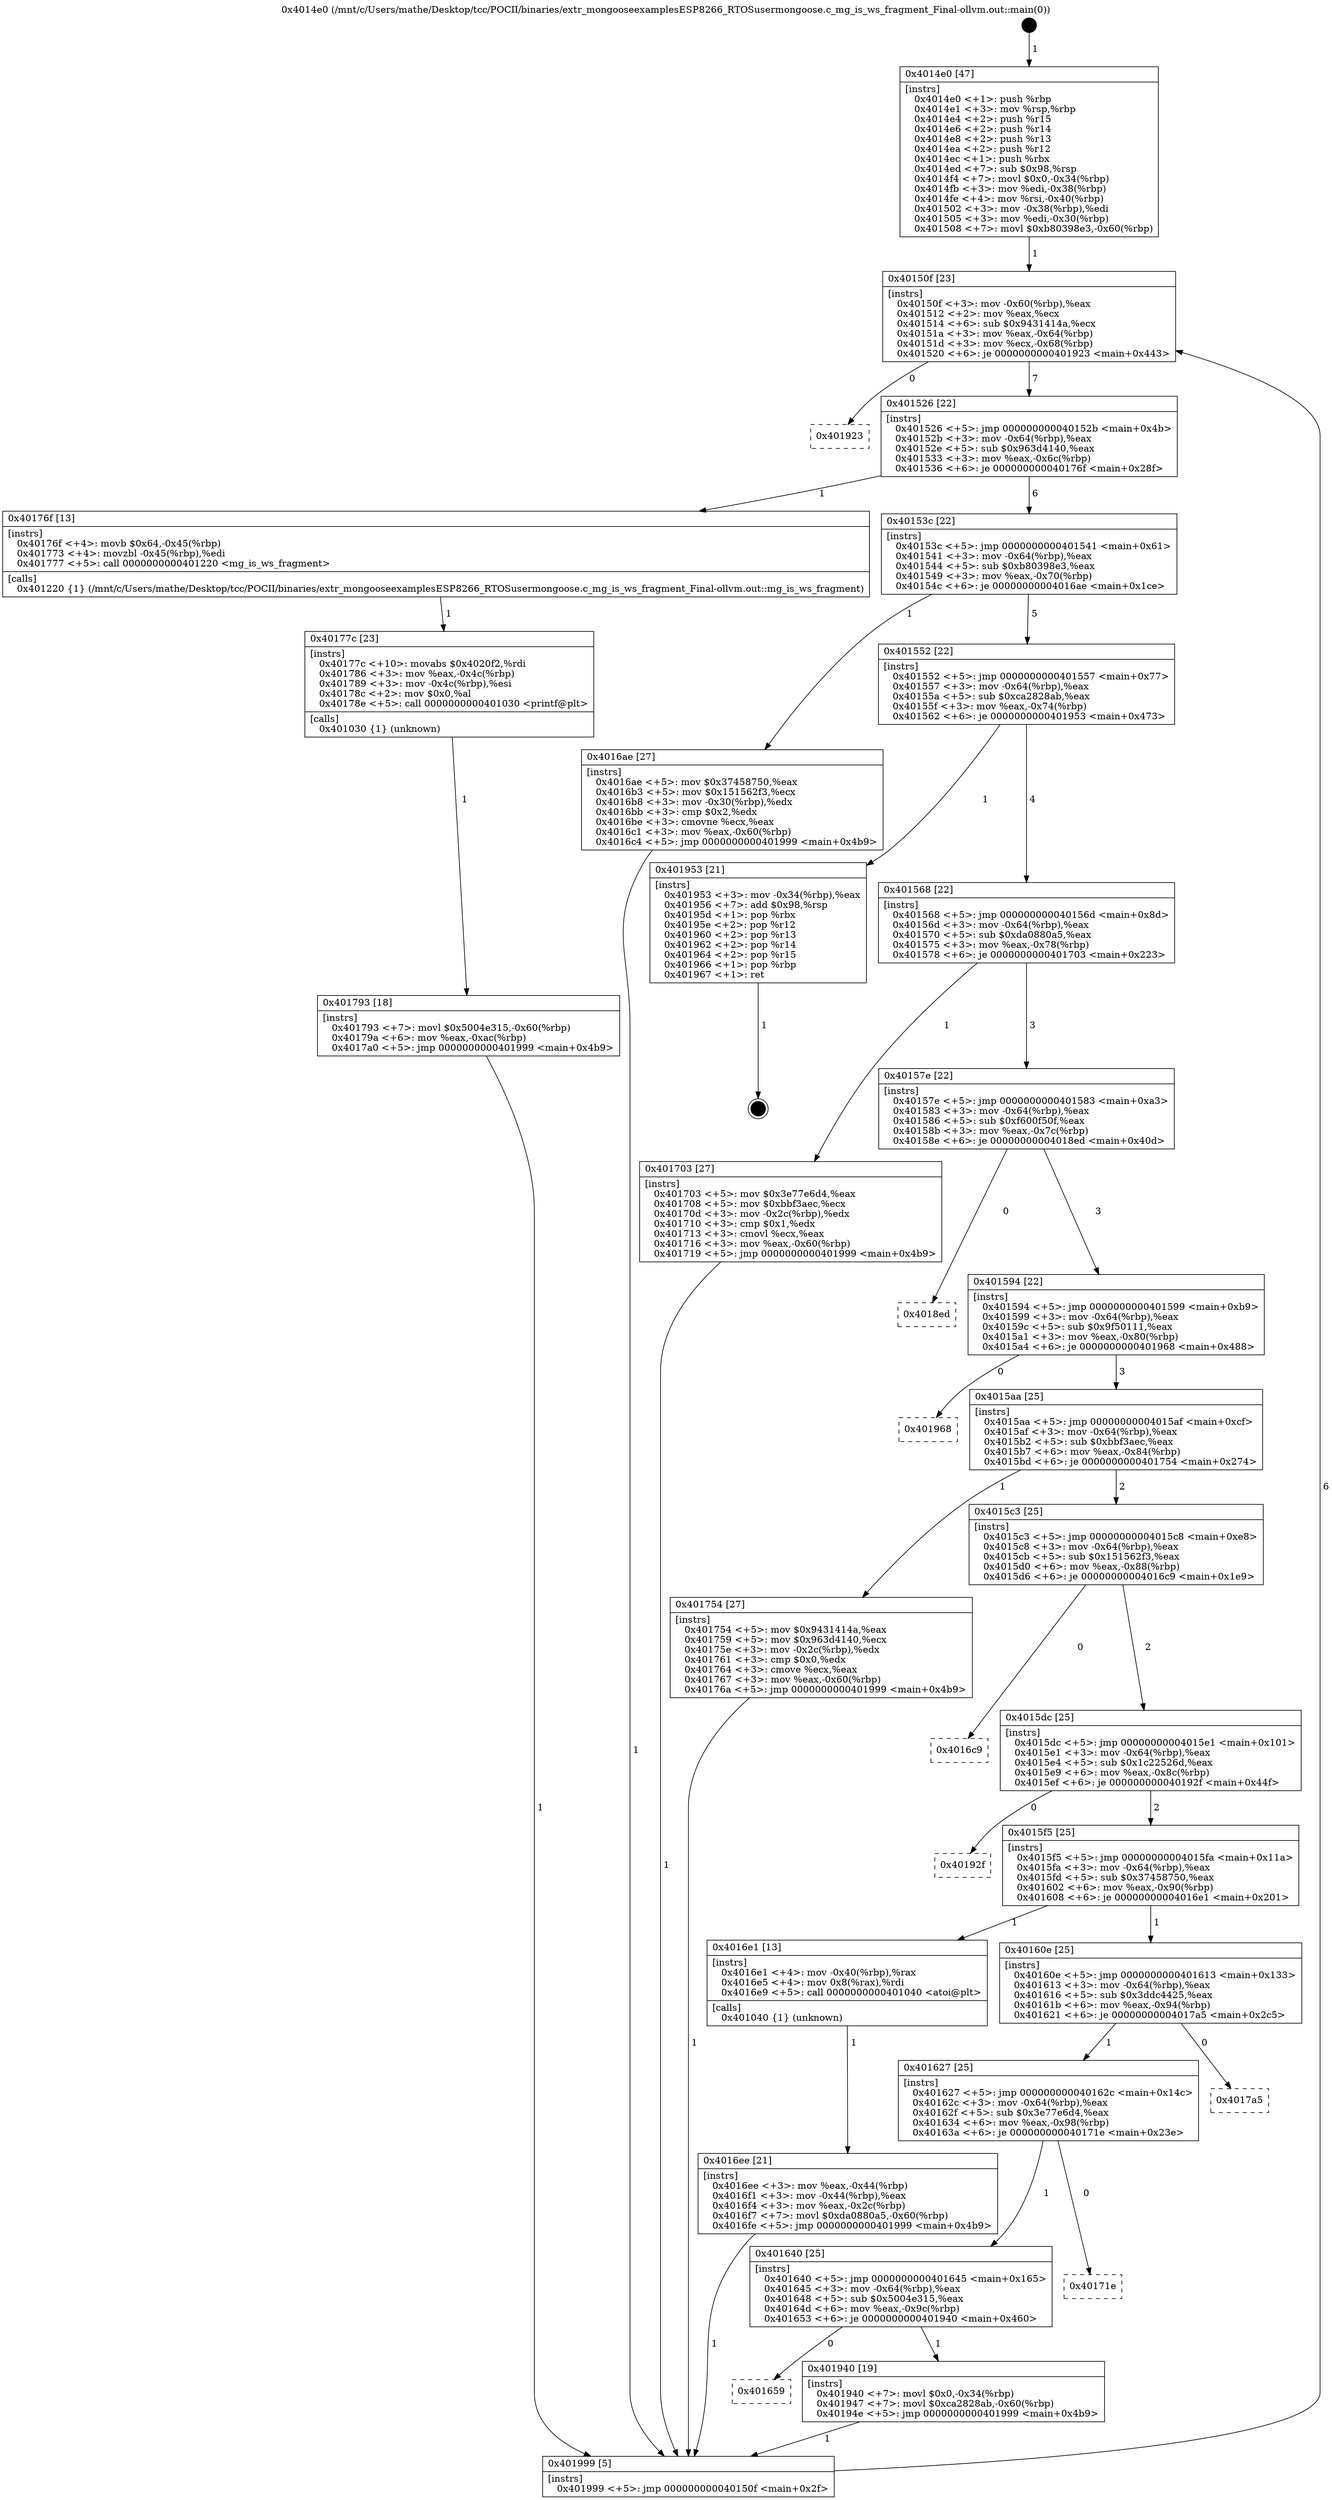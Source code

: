 digraph "0x4014e0" {
  label = "0x4014e0 (/mnt/c/Users/mathe/Desktop/tcc/POCII/binaries/extr_mongooseexamplesESP8266_RTOSusermongoose.c_mg_is_ws_fragment_Final-ollvm.out::main(0))"
  labelloc = "t"
  node[shape=record]

  Entry [label="",width=0.3,height=0.3,shape=circle,fillcolor=black,style=filled]
  "0x40150f" [label="{
     0x40150f [23]\l
     | [instrs]\l
     &nbsp;&nbsp;0x40150f \<+3\>: mov -0x60(%rbp),%eax\l
     &nbsp;&nbsp;0x401512 \<+2\>: mov %eax,%ecx\l
     &nbsp;&nbsp;0x401514 \<+6\>: sub $0x9431414a,%ecx\l
     &nbsp;&nbsp;0x40151a \<+3\>: mov %eax,-0x64(%rbp)\l
     &nbsp;&nbsp;0x40151d \<+3\>: mov %ecx,-0x68(%rbp)\l
     &nbsp;&nbsp;0x401520 \<+6\>: je 0000000000401923 \<main+0x443\>\l
  }"]
  "0x401923" [label="{
     0x401923\l
  }", style=dashed]
  "0x401526" [label="{
     0x401526 [22]\l
     | [instrs]\l
     &nbsp;&nbsp;0x401526 \<+5\>: jmp 000000000040152b \<main+0x4b\>\l
     &nbsp;&nbsp;0x40152b \<+3\>: mov -0x64(%rbp),%eax\l
     &nbsp;&nbsp;0x40152e \<+5\>: sub $0x963d4140,%eax\l
     &nbsp;&nbsp;0x401533 \<+3\>: mov %eax,-0x6c(%rbp)\l
     &nbsp;&nbsp;0x401536 \<+6\>: je 000000000040176f \<main+0x28f\>\l
  }"]
  Exit [label="",width=0.3,height=0.3,shape=circle,fillcolor=black,style=filled,peripheries=2]
  "0x40176f" [label="{
     0x40176f [13]\l
     | [instrs]\l
     &nbsp;&nbsp;0x40176f \<+4\>: movb $0x64,-0x45(%rbp)\l
     &nbsp;&nbsp;0x401773 \<+4\>: movzbl -0x45(%rbp),%edi\l
     &nbsp;&nbsp;0x401777 \<+5\>: call 0000000000401220 \<mg_is_ws_fragment\>\l
     | [calls]\l
     &nbsp;&nbsp;0x401220 \{1\} (/mnt/c/Users/mathe/Desktop/tcc/POCII/binaries/extr_mongooseexamplesESP8266_RTOSusermongoose.c_mg_is_ws_fragment_Final-ollvm.out::mg_is_ws_fragment)\l
  }"]
  "0x40153c" [label="{
     0x40153c [22]\l
     | [instrs]\l
     &nbsp;&nbsp;0x40153c \<+5\>: jmp 0000000000401541 \<main+0x61\>\l
     &nbsp;&nbsp;0x401541 \<+3\>: mov -0x64(%rbp),%eax\l
     &nbsp;&nbsp;0x401544 \<+5\>: sub $0xb80398e3,%eax\l
     &nbsp;&nbsp;0x401549 \<+3\>: mov %eax,-0x70(%rbp)\l
     &nbsp;&nbsp;0x40154c \<+6\>: je 00000000004016ae \<main+0x1ce\>\l
  }"]
  "0x401659" [label="{
     0x401659\l
  }", style=dashed]
  "0x4016ae" [label="{
     0x4016ae [27]\l
     | [instrs]\l
     &nbsp;&nbsp;0x4016ae \<+5\>: mov $0x37458750,%eax\l
     &nbsp;&nbsp;0x4016b3 \<+5\>: mov $0x151562f3,%ecx\l
     &nbsp;&nbsp;0x4016b8 \<+3\>: mov -0x30(%rbp),%edx\l
     &nbsp;&nbsp;0x4016bb \<+3\>: cmp $0x2,%edx\l
     &nbsp;&nbsp;0x4016be \<+3\>: cmovne %ecx,%eax\l
     &nbsp;&nbsp;0x4016c1 \<+3\>: mov %eax,-0x60(%rbp)\l
     &nbsp;&nbsp;0x4016c4 \<+5\>: jmp 0000000000401999 \<main+0x4b9\>\l
  }"]
  "0x401552" [label="{
     0x401552 [22]\l
     | [instrs]\l
     &nbsp;&nbsp;0x401552 \<+5\>: jmp 0000000000401557 \<main+0x77\>\l
     &nbsp;&nbsp;0x401557 \<+3\>: mov -0x64(%rbp),%eax\l
     &nbsp;&nbsp;0x40155a \<+5\>: sub $0xca2828ab,%eax\l
     &nbsp;&nbsp;0x40155f \<+3\>: mov %eax,-0x74(%rbp)\l
     &nbsp;&nbsp;0x401562 \<+6\>: je 0000000000401953 \<main+0x473\>\l
  }"]
  "0x401999" [label="{
     0x401999 [5]\l
     | [instrs]\l
     &nbsp;&nbsp;0x401999 \<+5\>: jmp 000000000040150f \<main+0x2f\>\l
  }"]
  "0x4014e0" [label="{
     0x4014e0 [47]\l
     | [instrs]\l
     &nbsp;&nbsp;0x4014e0 \<+1\>: push %rbp\l
     &nbsp;&nbsp;0x4014e1 \<+3\>: mov %rsp,%rbp\l
     &nbsp;&nbsp;0x4014e4 \<+2\>: push %r15\l
     &nbsp;&nbsp;0x4014e6 \<+2\>: push %r14\l
     &nbsp;&nbsp;0x4014e8 \<+2\>: push %r13\l
     &nbsp;&nbsp;0x4014ea \<+2\>: push %r12\l
     &nbsp;&nbsp;0x4014ec \<+1\>: push %rbx\l
     &nbsp;&nbsp;0x4014ed \<+7\>: sub $0x98,%rsp\l
     &nbsp;&nbsp;0x4014f4 \<+7\>: movl $0x0,-0x34(%rbp)\l
     &nbsp;&nbsp;0x4014fb \<+3\>: mov %edi,-0x38(%rbp)\l
     &nbsp;&nbsp;0x4014fe \<+4\>: mov %rsi,-0x40(%rbp)\l
     &nbsp;&nbsp;0x401502 \<+3\>: mov -0x38(%rbp),%edi\l
     &nbsp;&nbsp;0x401505 \<+3\>: mov %edi,-0x30(%rbp)\l
     &nbsp;&nbsp;0x401508 \<+7\>: movl $0xb80398e3,-0x60(%rbp)\l
  }"]
  "0x401940" [label="{
     0x401940 [19]\l
     | [instrs]\l
     &nbsp;&nbsp;0x401940 \<+7\>: movl $0x0,-0x34(%rbp)\l
     &nbsp;&nbsp;0x401947 \<+7\>: movl $0xca2828ab,-0x60(%rbp)\l
     &nbsp;&nbsp;0x40194e \<+5\>: jmp 0000000000401999 \<main+0x4b9\>\l
  }"]
  "0x401953" [label="{
     0x401953 [21]\l
     | [instrs]\l
     &nbsp;&nbsp;0x401953 \<+3\>: mov -0x34(%rbp),%eax\l
     &nbsp;&nbsp;0x401956 \<+7\>: add $0x98,%rsp\l
     &nbsp;&nbsp;0x40195d \<+1\>: pop %rbx\l
     &nbsp;&nbsp;0x40195e \<+2\>: pop %r12\l
     &nbsp;&nbsp;0x401960 \<+2\>: pop %r13\l
     &nbsp;&nbsp;0x401962 \<+2\>: pop %r14\l
     &nbsp;&nbsp;0x401964 \<+2\>: pop %r15\l
     &nbsp;&nbsp;0x401966 \<+1\>: pop %rbp\l
     &nbsp;&nbsp;0x401967 \<+1\>: ret\l
  }"]
  "0x401568" [label="{
     0x401568 [22]\l
     | [instrs]\l
     &nbsp;&nbsp;0x401568 \<+5\>: jmp 000000000040156d \<main+0x8d\>\l
     &nbsp;&nbsp;0x40156d \<+3\>: mov -0x64(%rbp),%eax\l
     &nbsp;&nbsp;0x401570 \<+5\>: sub $0xda0880a5,%eax\l
     &nbsp;&nbsp;0x401575 \<+3\>: mov %eax,-0x78(%rbp)\l
     &nbsp;&nbsp;0x401578 \<+6\>: je 0000000000401703 \<main+0x223\>\l
  }"]
  "0x401640" [label="{
     0x401640 [25]\l
     | [instrs]\l
     &nbsp;&nbsp;0x401640 \<+5\>: jmp 0000000000401645 \<main+0x165\>\l
     &nbsp;&nbsp;0x401645 \<+3\>: mov -0x64(%rbp),%eax\l
     &nbsp;&nbsp;0x401648 \<+5\>: sub $0x5004e315,%eax\l
     &nbsp;&nbsp;0x40164d \<+6\>: mov %eax,-0x9c(%rbp)\l
     &nbsp;&nbsp;0x401653 \<+6\>: je 0000000000401940 \<main+0x460\>\l
  }"]
  "0x401703" [label="{
     0x401703 [27]\l
     | [instrs]\l
     &nbsp;&nbsp;0x401703 \<+5\>: mov $0x3e77e6d4,%eax\l
     &nbsp;&nbsp;0x401708 \<+5\>: mov $0xbbf3aec,%ecx\l
     &nbsp;&nbsp;0x40170d \<+3\>: mov -0x2c(%rbp),%edx\l
     &nbsp;&nbsp;0x401710 \<+3\>: cmp $0x1,%edx\l
     &nbsp;&nbsp;0x401713 \<+3\>: cmovl %ecx,%eax\l
     &nbsp;&nbsp;0x401716 \<+3\>: mov %eax,-0x60(%rbp)\l
     &nbsp;&nbsp;0x401719 \<+5\>: jmp 0000000000401999 \<main+0x4b9\>\l
  }"]
  "0x40157e" [label="{
     0x40157e [22]\l
     | [instrs]\l
     &nbsp;&nbsp;0x40157e \<+5\>: jmp 0000000000401583 \<main+0xa3\>\l
     &nbsp;&nbsp;0x401583 \<+3\>: mov -0x64(%rbp),%eax\l
     &nbsp;&nbsp;0x401586 \<+5\>: sub $0xf600f50f,%eax\l
     &nbsp;&nbsp;0x40158b \<+3\>: mov %eax,-0x7c(%rbp)\l
     &nbsp;&nbsp;0x40158e \<+6\>: je 00000000004018ed \<main+0x40d\>\l
  }"]
  "0x40171e" [label="{
     0x40171e\l
  }", style=dashed]
  "0x4018ed" [label="{
     0x4018ed\l
  }", style=dashed]
  "0x401594" [label="{
     0x401594 [22]\l
     | [instrs]\l
     &nbsp;&nbsp;0x401594 \<+5\>: jmp 0000000000401599 \<main+0xb9\>\l
     &nbsp;&nbsp;0x401599 \<+3\>: mov -0x64(%rbp),%eax\l
     &nbsp;&nbsp;0x40159c \<+5\>: sub $0x9f50111,%eax\l
     &nbsp;&nbsp;0x4015a1 \<+3\>: mov %eax,-0x80(%rbp)\l
     &nbsp;&nbsp;0x4015a4 \<+6\>: je 0000000000401968 \<main+0x488\>\l
  }"]
  "0x401627" [label="{
     0x401627 [25]\l
     | [instrs]\l
     &nbsp;&nbsp;0x401627 \<+5\>: jmp 000000000040162c \<main+0x14c\>\l
     &nbsp;&nbsp;0x40162c \<+3\>: mov -0x64(%rbp),%eax\l
     &nbsp;&nbsp;0x40162f \<+5\>: sub $0x3e77e6d4,%eax\l
     &nbsp;&nbsp;0x401634 \<+6\>: mov %eax,-0x98(%rbp)\l
     &nbsp;&nbsp;0x40163a \<+6\>: je 000000000040171e \<main+0x23e\>\l
  }"]
  "0x401968" [label="{
     0x401968\l
  }", style=dashed]
  "0x4015aa" [label="{
     0x4015aa [25]\l
     | [instrs]\l
     &nbsp;&nbsp;0x4015aa \<+5\>: jmp 00000000004015af \<main+0xcf\>\l
     &nbsp;&nbsp;0x4015af \<+3\>: mov -0x64(%rbp),%eax\l
     &nbsp;&nbsp;0x4015b2 \<+5\>: sub $0xbbf3aec,%eax\l
     &nbsp;&nbsp;0x4015b7 \<+6\>: mov %eax,-0x84(%rbp)\l
     &nbsp;&nbsp;0x4015bd \<+6\>: je 0000000000401754 \<main+0x274\>\l
  }"]
  "0x4017a5" [label="{
     0x4017a5\l
  }", style=dashed]
  "0x401754" [label="{
     0x401754 [27]\l
     | [instrs]\l
     &nbsp;&nbsp;0x401754 \<+5\>: mov $0x9431414a,%eax\l
     &nbsp;&nbsp;0x401759 \<+5\>: mov $0x963d4140,%ecx\l
     &nbsp;&nbsp;0x40175e \<+3\>: mov -0x2c(%rbp),%edx\l
     &nbsp;&nbsp;0x401761 \<+3\>: cmp $0x0,%edx\l
     &nbsp;&nbsp;0x401764 \<+3\>: cmove %ecx,%eax\l
     &nbsp;&nbsp;0x401767 \<+3\>: mov %eax,-0x60(%rbp)\l
     &nbsp;&nbsp;0x40176a \<+5\>: jmp 0000000000401999 \<main+0x4b9\>\l
  }"]
  "0x4015c3" [label="{
     0x4015c3 [25]\l
     | [instrs]\l
     &nbsp;&nbsp;0x4015c3 \<+5\>: jmp 00000000004015c8 \<main+0xe8\>\l
     &nbsp;&nbsp;0x4015c8 \<+3\>: mov -0x64(%rbp),%eax\l
     &nbsp;&nbsp;0x4015cb \<+5\>: sub $0x151562f3,%eax\l
     &nbsp;&nbsp;0x4015d0 \<+6\>: mov %eax,-0x88(%rbp)\l
     &nbsp;&nbsp;0x4015d6 \<+6\>: je 00000000004016c9 \<main+0x1e9\>\l
  }"]
  "0x401793" [label="{
     0x401793 [18]\l
     | [instrs]\l
     &nbsp;&nbsp;0x401793 \<+7\>: movl $0x5004e315,-0x60(%rbp)\l
     &nbsp;&nbsp;0x40179a \<+6\>: mov %eax,-0xac(%rbp)\l
     &nbsp;&nbsp;0x4017a0 \<+5\>: jmp 0000000000401999 \<main+0x4b9\>\l
  }"]
  "0x4016c9" [label="{
     0x4016c9\l
  }", style=dashed]
  "0x4015dc" [label="{
     0x4015dc [25]\l
     | [instrs]\l
     &nbsp;&nbsp;0x4015dc \<+5\>: jmp 00000000004015e1 \<main+0x101\>\l
     &nbsp;&nbsp;0x4015e1 \<+3\>: mov -0x64(%rbp),%eax\l
     &nbsp;&nbsp;0x4015e4 \<+5\>: sub $0x1c22526d,%eax\l
     &nbsp;&nbsp;0x4015e9 \<+6\>: mov %eax,-0x8c(%rbp)\l
     &nbsp;&nbsp;0x4015ef \<+6\>: je 000000000040192f \<main+0x44f\>\l
  }"]
  "0x40177c" [label="{
     0x40177c [23]\l
     | [instrs]\l
     &nbsp;&nbsp;0x40177c \<+10\>: movabs $0x4020f2,%rdi\l
     &nbsp;&nbsp;0x401786 \<+3\>: mov %eax,-0x4c(%rbp)\l
     &nbsp;&nbsp;0x401789 \<+3\>: mov -0x4c(%rbp),%esi\l
     &nbsp;&nbsp;0x40178c \<+2\>: mov $0x0,%al\l
     &nbsp;&nbsp;0x40178e \<+5\>: call 0000000000401030 \<printf@plt\>\l
     | [calls]\l
     &nbsp;&nbsp;0x401030 \{1\} (unknown)\l
  }"]
  "0x40192f" [label="{
     0x40192f\l
  }", style=dashed]
  "0x4015f5" [label="{
     0x4015f5 [25]\l
     | [instrs]\l
     &nbsp;&nbsp;0x4015f5 \<+5\>: jmp 00000000004015fa \<main+0x11a\>\l
     &nbsp;&nbsp;0x4015fa \<+3\>: mov -0x64(%rbp),%eax\l
     &nbsp;&nbsp;0x4015fd \<+5\>: sub $0x37458750,%eax\l
     &nbsp;&nbsp;0x401602 \<+6\>: mov %eax,-0x90(%rbp)\l
     &nbsp;&nbsp;0x401608 \<+6\>: je 00000000004016e1 \<main+0x201\>\l
  }"]
  "0x4016ee" [label="{
     0x4016ee [21]\l
     | [instrs]\l
     &nbsp;&nbsp;0x4016ee \<+3\>: mov %eax,-0x44(%rbp)\l
     &nbsp;&nbsp;0x4016f1 \<+3\>: mov -0x44(%rbp),%eax\l
     &nbsp;&nbsp;0x4016f4 \<+3\>: mov %eax,-0x2c(%rbp)\l
     &nbsp;&nbsp;0x4016f7 \<+7\>: movl $0xda0880a5,-0x60(%rbp)\l
     &nbsp;&nbsp;0x4016fe \<+5\>: jmp 0000000000401999 \<main+0x4b9\>\l
  }"]
  "0x4016e1" [label="{
     0x4016e1 [13]\l
     | [instrs]\l
     &nbsp;&nbsp;0x4016e1 \<+4\>: mov -0x40(%rbp),%rax\l
     &nbsp;&nbsp;0x4016e5 \<+4\>: mov 0x8(%rax),%rdi\l
     &nbsp;&nbsp;0x4016e9 \<+5\>: call 0000000000401040 \<atoi@plt\>\l
     | [calls]\l
     &nbsp;&nbsp;0x401040 \{1\} (unknown)\l
  }"]
  "0x40160e" [label="{
     0x40160e [25]\l
     | [instrs]\l
     &nbsp;&nbsp;0x40160e \<+5\>: jmp 0000000000401613 \<main+0x133\>\l
     &nbsp;&nbsp;0x401613 \<+3\>: mov -0x64(%rbp),%eax\l
     &nbsp;&nbsp;0x401616 \<+5\>: sub $0x3ddc4425,%eax\l
     &nbsp;&nbsp;0x40161b \<+6\>: mov %eax,-0x94(%rbp)\l
     &nbsp;&nbsp;0x401621 \<+6\>: je 00000000004017a5 \<main+0x2c5\>\l
  }"]
  Entry -> "0x4014e0" [label=" 1"]
  "0x40150f" -> "0x401923" [label=" 0"]
  "0x40150f" -> "0x401526" [label=" 7"]
  "0x401953" -> Exit [label=" 1"]
  "0x401526" -> "0x40176f" [label=" 1"]
  "0x401526" -> "0x40153c" [label=" 6"]
  "0x401940" -> "0x401999" [label=" 1"]
  "0x40153c" -> "0x4016ae" [label=" 1"]
  "0x40153c" -> "0x401552" [label=" 5"]
  "0x4016ae" -> "0x401999" [label=" 1"]
  "0x4014e0" -> "0x40150f" [label=" 1"]
  "0x401999" -> "0x40150f" [label=" 6"]
  "0x401640" -> "0x401659" [label=" 0"]
  "0x401552" -> "0x401953" [label=" 1"]
  "0x401552" -> "0x401568" [label=" 4"]
  "0x401640" -> "0x401940" [label=" 1"]
  "0x401568" -> "0x401703" [label=" 1"]
  "0x401568" -> "0x40157e" [label=" 3"]
  "0x401627" -> "0x401640" [label=" 1"]
  "0x40157e" -> "0x4018ed" [label=" 0"]
  "0x40157e" -> "0x401594" [label=" 3"]
  "0x401627" -> "0x40171e" [label=" 0"]
  "0x401594" -> "0x401968" [label=" 0"]
  "0x401594" -> "0x4015aa" [label=" 3"]
  "0x40160e" -> "0x401627" [label=" 1"]
  "0x4015aa" -> "0x401754" [label=" 1"]
  "0x4015aa" -> "0x4015c3" [label=" 2"]
  "0x40160e" -> "0x4017a5" [label=" 0"]
  "0x4015c3" -> "0x4016c9" [label=" 0"]
  "0x4015c3" -> "0x4015dc" [label=" 2"]
  "0x401793" -> "0x401999" [label=" 1"]
  "0x4015dc" -> "0x40192f" [label=" 0"]
  "0x4015dc" -> "0x4015f5" [label=" 2"]
  "0x40177c" -> "0x401793" [label=" 1"]
  "0x4015f5" -> "0x4016e1" [label=" 1"]
  "0x4015f5" -> "0x40160e" [label=" 1"]
  "0x4016e1" -> "0x4016ee" [label=" 1"]
  "0x4016ee" -> "0x401999" [label=" 1"]
  "0x401703" -> "0x401999" [label=" 1"]
  "0x401754" -> "0x401999" [label=" 1"]
  "0x40176f" -> "0x40177c" [label=" 1"]
}
